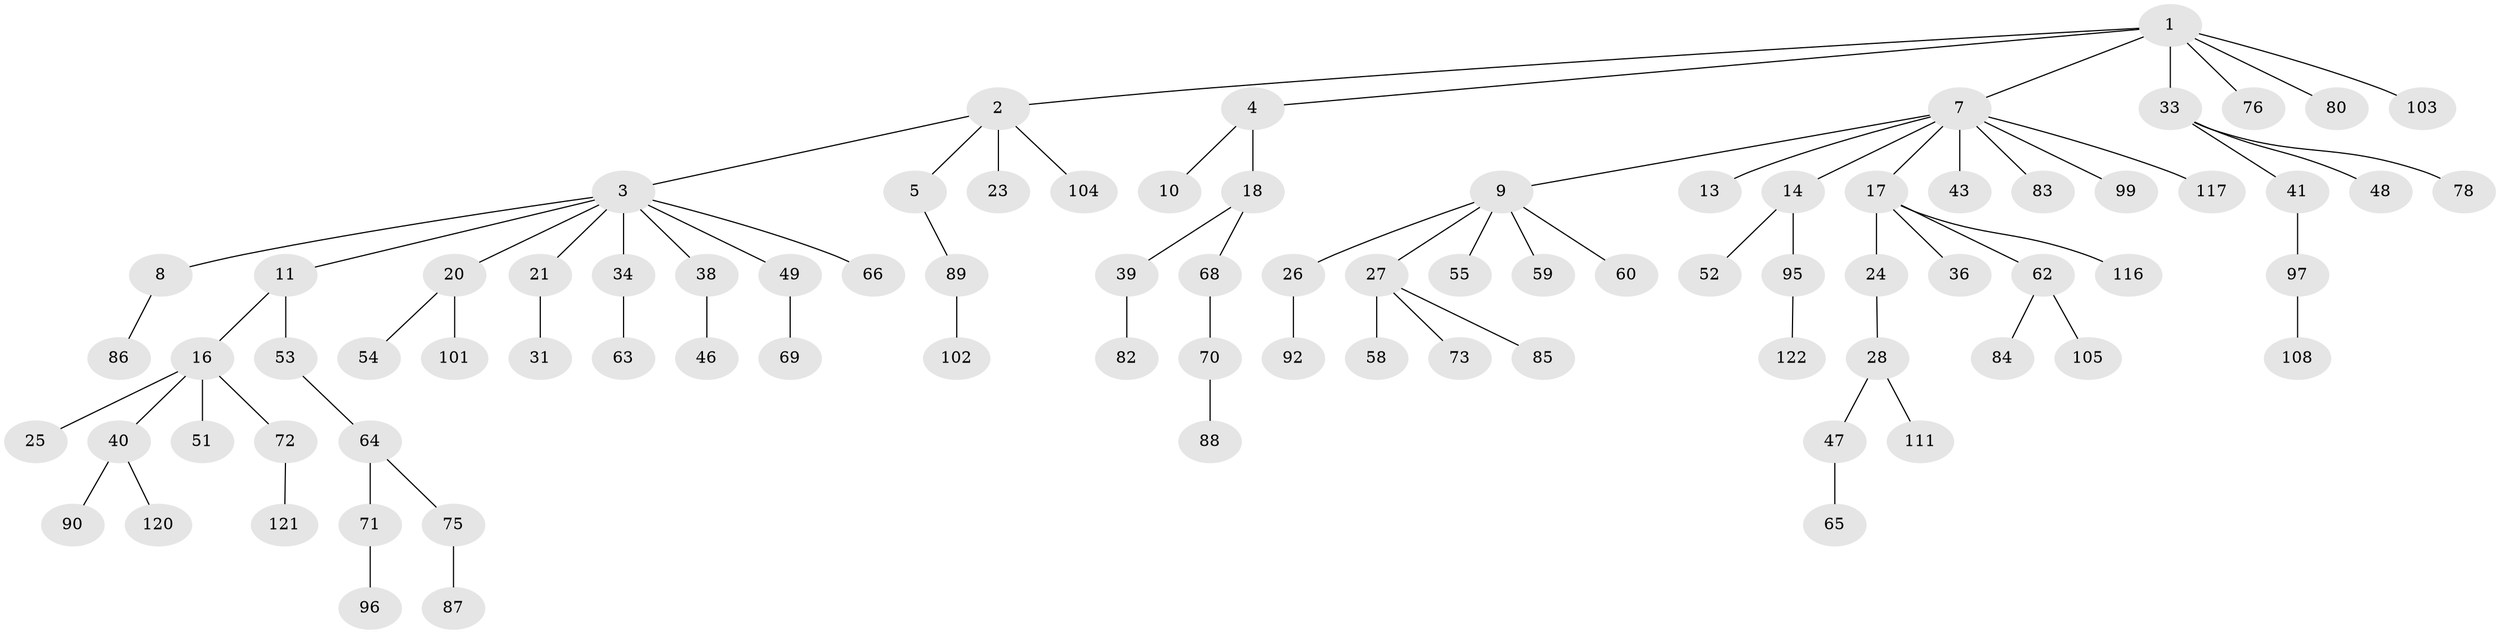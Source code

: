 // original degree distribution, {6: 0.024, 3: 0.168, 7: 0.008, 2: 0.264, 5: 0.024, 4: 0.04, 1: 0.472}
// Generated by graph-tools (version 1.1) at 2025/42/03/06/25 10:42:03]
// undirected, 85 vertices, 84 edges
graph export_dot {
graph [start="1"]
  node [color=gray90,style=filled];
  1 [super="+6"];
  2 [super="+15"];
  3 [super="+19"];
  4;
  5 [super="+110"];
  7 [super="+12"];
  8 [super="+56"];
  9 [super="+32"];
  10 [super="+67"];
  11;
  13 [super="+29"];
  14 [super="+50"];
  16 [super="+35"];
  17 [super="+22"];
  18 [super="+30"];
  20 [super="+44"];
  21;
  23;
  24;
  25 [super="+93"];
  26 [super="+109"];
  27 [super="+42"];
  28 [super="+37"];
  31 [super="+100"];
  33 [super="+45"];
  34;
  36;
  38;
  39 [super="+77"];
  40;
  41 [super="+123"];
  43;
  46 [super="+106"];
  47;
  48;
  49 [super="+57"];
  51;
  52 [super="+91"];
  53 [super="+61"];
  54;
  55;
  58;
  59;
  60 [super="+94"];
  62 [super="+74"];
  63;
  64 [super="+98"];
  65 [super="+115"];
  66;
  68;
  69 [super="+113"];
  70;
  71 [super="+81"];
  72;
  73;
  75 [super="+79"];
  76;
  78;
  80;
  82;
  83;
  84 [super="+114"];
  85;
  86;
  87 [super="+112"];
  88;
  89 [super="+119"];
  90 [super="+125"];
  92 [super="+107"];
  95 [super="+124"];
  96;
  97;
  99;
  101;
  102;
  103;
  104;
  105;
  108 [super="+118"];
  111;
  116;
  117;
  120;
  121;
  122;
  1 -- 2;
  1 -- 4;
  1 -- 33;
  1 -- 76;
  1 -- 80;
  1 -- 7;
  1 -- 103;
  2 -- 3;
  2 -- 5;
  2 -- 23;
  2 -- 104;
  3 -- 8;
  3 -- 11;
  3 -- 21;
  3 -- 38;
  3 -- 49;
  3 -- 34;
  3 -- 20;
  3 -- 66;
  4 -- 10;
  4 -- 18;
  5 -- 89;
  7 -- 9;
  7 -- 43;
  7 -- 83;
  7 -- 99;
  7 -- 117;
  7 -- 17;
  7 -- 13;
  7 -- 14;
  8 -- 86;
  9 -- 26;
  9 -- 27;
  9 -- 59;
  9 -- 60;
  9 -- 55;
  11 -- 16;
  11 -- 53;
  14 -- 52;
  14 -- 95;
  16 -- 25;
  16 -- 51;
  16 -- 40;
  16 -- 72;
  17 -- 116;
  17 -- 24;
  17 -- 36;
  17 -- 62;
  18 -- 39;
  18 -- 68;
  20 -- 101;
  20 -- 54;
  21 -- 31;
  24 -- 28;
  26 -- 92;
  27 -- 58;
  27 -- 73;
  27 -- 85;
  28 -- 47;
  28 -- 111;
  33 -- 41;
  33 -- 48;
  33 -- 78;
  34 -- 63;
  38 -- 46;
  39 -- 82;
  40 -- 90;
  40 -- 120;
  41 -- 97;
  47 -- 65;
  49 -- 69;
  53 -- 64;
  62 -- 84;
  62 -- 105;
  64 -- 71;
  64 -- 75;
  68 -- 70;
  70 -- 88;
  71 -- 96;
  72 -- 121;
  75 -- 87;
  89 -- 102;
  95 -- 122;
  97 -- 108;
}
